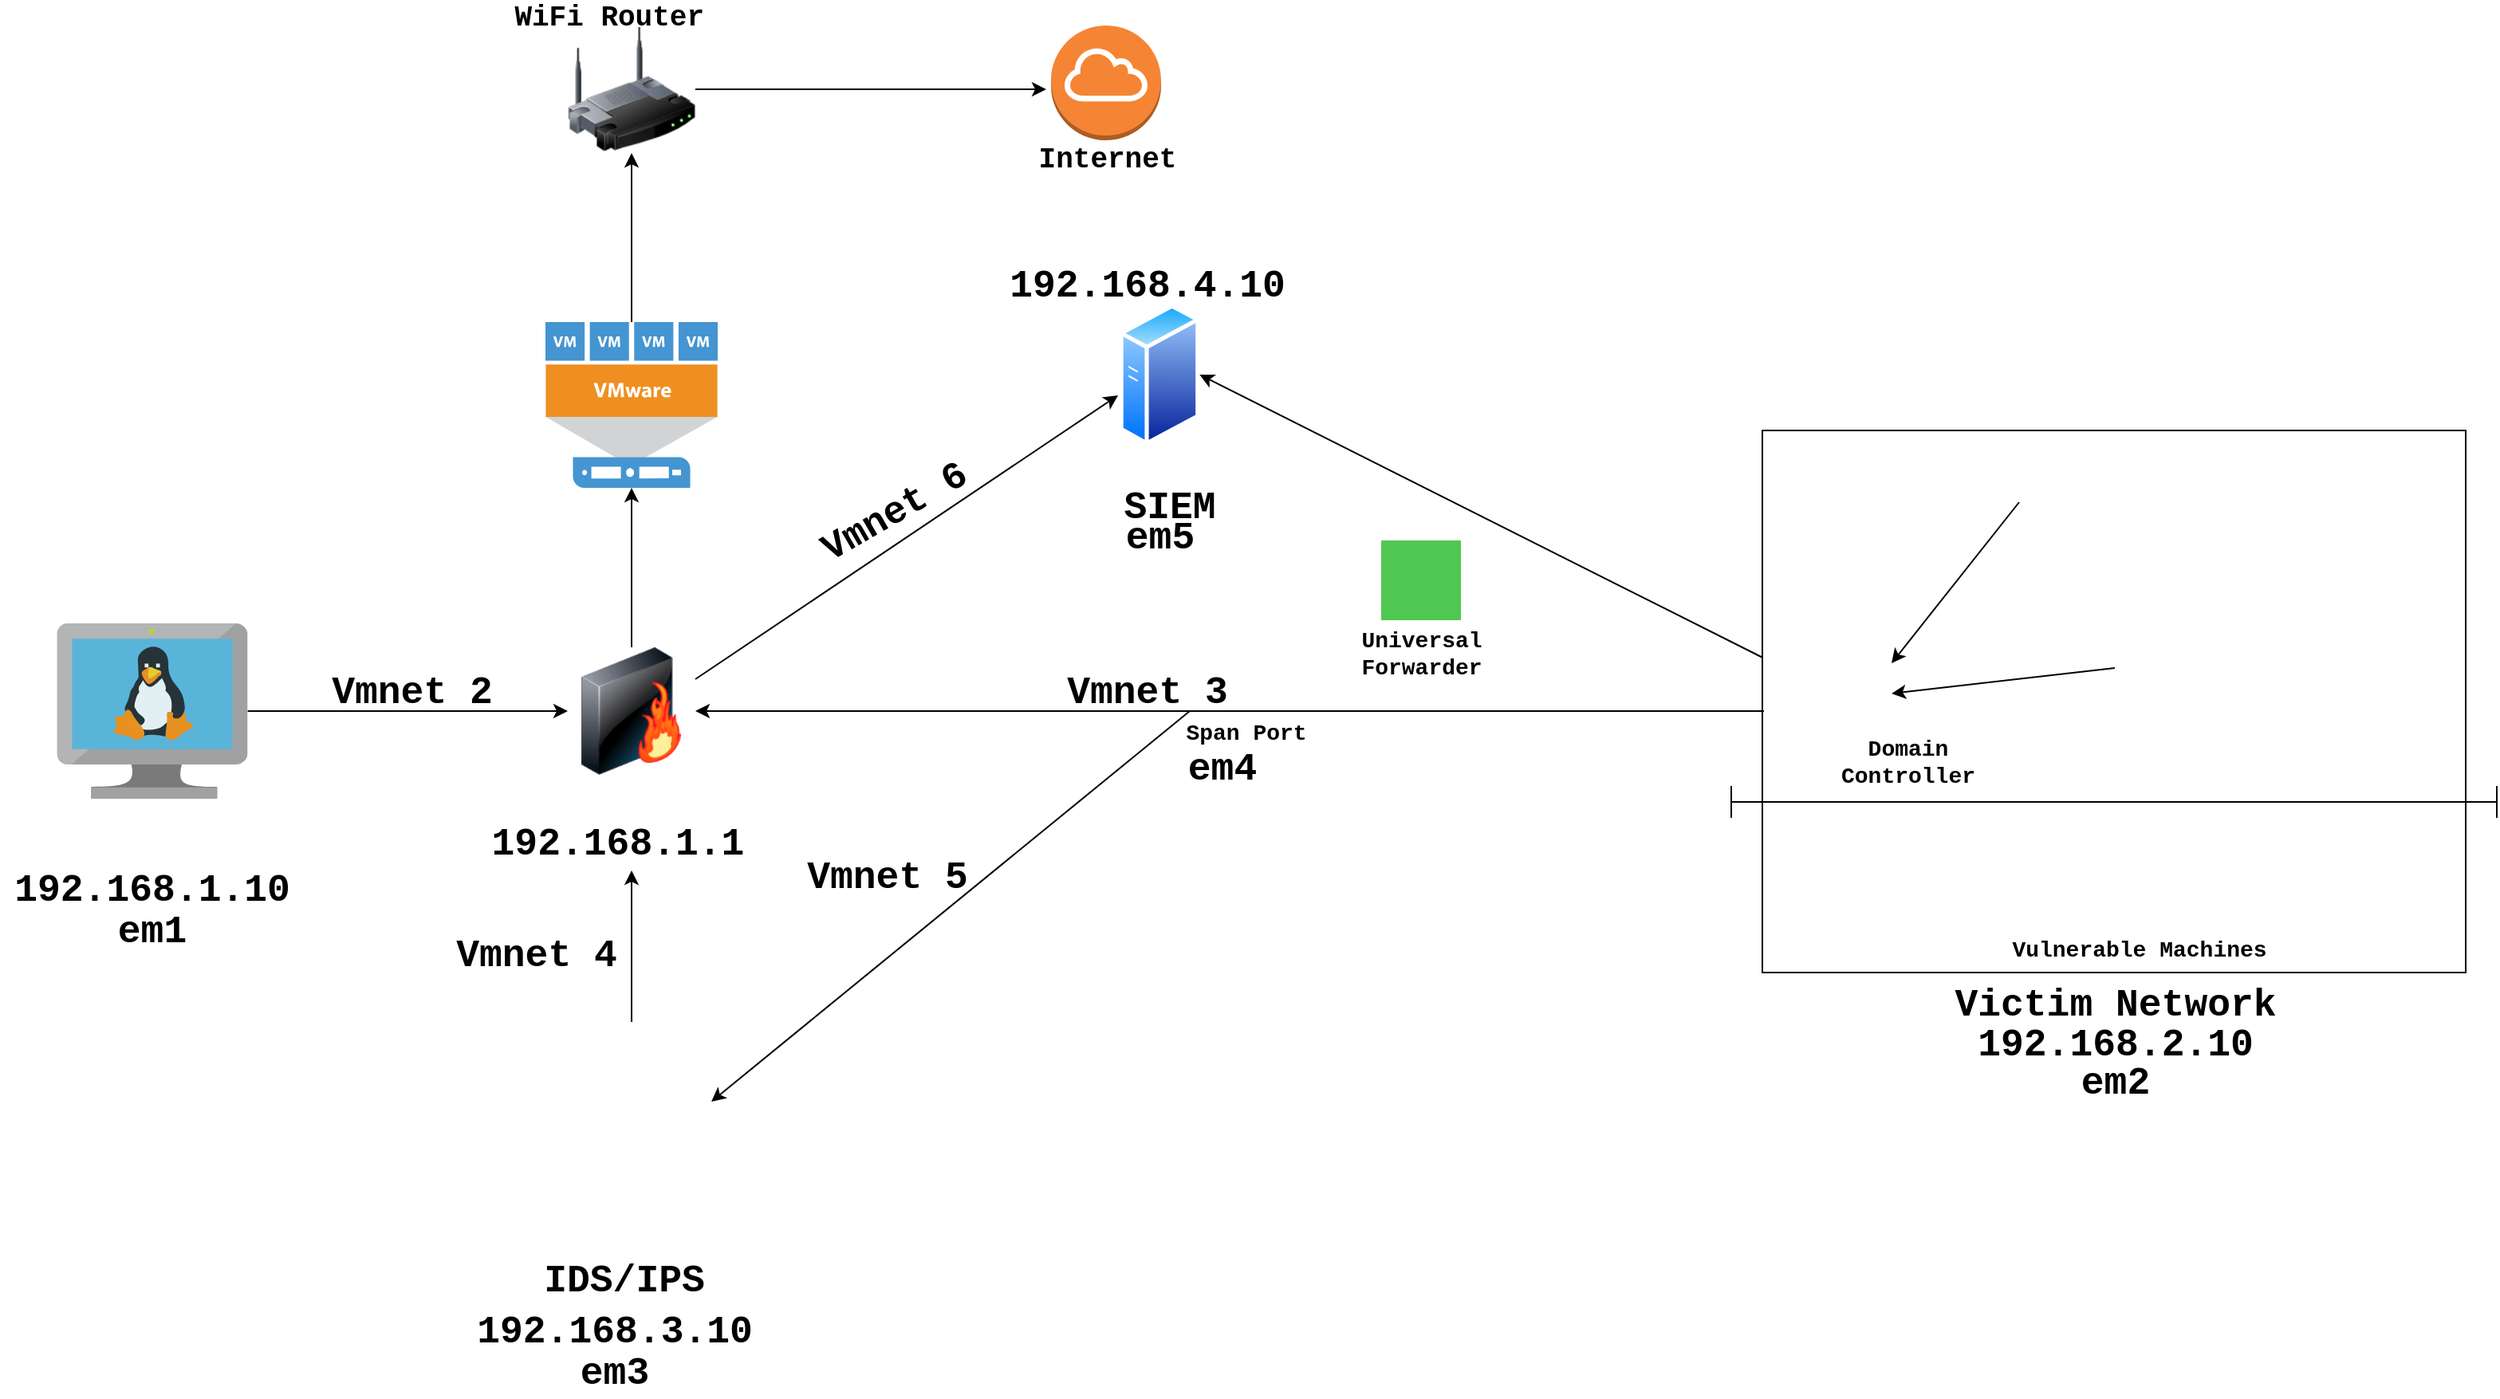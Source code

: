 <mxfile version="16.1.0" type="github">
  <diagram id="NJLnzYTnEX_LehXJbEt6" name="Page-1">
    <mxGraphModel dx="2591" dy="800" grid="1" gridSize="10" guides="1" tooltips="1" connect="1" arrows="1" fold="1" page="1" pageScale="1" pageWidth="1169" pageHeight="827" math="0" shadow="0">
      <root>
        <mxCell id="0" />
        <mxCell id="1" parent="0" />
        <mxCell id="JV0VXHmtkLzdFHM5nCtM-34" value="" style="rounded=0;whiteSpace=wrap;html=1;" parent="1" vertex="1">
          <mxGeometry x="1069" y="274" width="441" height="340" as="geometry" />
        </mxCell>
        <mxCell id="JV0VXHmtkLzdFHM5nCtM-25" style="edgeStyle=orthogonalEdgeStyle;rounded=0;orthogonalLoop=1;jettySize=auto;html=1;" parent="1" source="JV0VXHmtkLzdFHM5nCtM-1" target="JV0VXHmtkLzdFHM5nCtM-2" edge="1">
          <mxGeometry relative="1" as="geometry" />
        </mxCell>
        <mxCell id="JV0VXHmtkLzdFHM5nCtM-1" value="" style="sketch=0;aspect=fixed;html=1;points=[];align=center;image;fontSize=12;image=img/lib/mscae/VM_Linux.svg;" parent="1" vertex="1">
          <mxGeometry x="-0.3" y="395" width="119.57" height="110" as="geometry" />
        </mxCell>
        <mxCell id="JV0VXHmtkLzdFHM5nCtM-26" style="edgeStyle=orthogonalEdgeStyle;rounded=0;orthogonalLoop=1;jettySize=auto;html=1;" parent="1" source="JV0VXHmtkLzdFHM5nCtM-2" target="JV0VXHmtkLzdFHM5nCtM-5" edge="1">
          <mxGeometry relative="1" as="geometry" />
        </mxCell>
        <mxCell id="JV0VXHmtkLzdFHM5nCtM-2" value="" style="image;html=1;image=img/lib/clip_art/networking/Firewall-page1_128x128.png" parent="1" vertex="1">
          <mxGeometry x="320" y="410" width="80" height="80" as="geometry" />
        </mxCell>
        <mxCell id="JV0VXHmtkLzdFHM5nCtM-3" value="" style="outlineConnect=0;dashed=0;verticalLabelPosition=bottom;verticalAlign=top;align=center;html=1;shape=mxgraph.aws3.internet_gateway;fillColor=#F58534;gradientColor=none;" parent="1" vertex="1">
          <mxGeometry x="623" y="20" width="69" height="72" as="geometry" />
        </mxCell>
        <mxCell id="JV0VXHmtkLzdFHM5nCtM-29" style="edgeStyle=orthogonalEdgeStyle;rounded=0;orthogonalLoop=1;jettySize=auto;html=1;" parent="1" source="JV0VXHmtkLzdFHM5nCtM-4" edge="1">
          <mxGeometry relative="1" as="geometry">
            <mxPoint x="620" y="60" as="targetPoint" />
          </mxGeometry>
        </mxCell>
        <mxCell id="JV0VXHmtkLzdFHM5nCtM-4" value="" style="image;html=1;image=img/lib/clip_art/networking/Wireless_Router_128x128.png" parent="1" vertex="1">
          <mxGeometry x="320" y="20" width="80" height="80" as="geometry" />
        </mxCell>
        <mxCell id="JV0VXHmtkLzdFHM5nCtM-27" style="edgeStyle=orthogonalEdgeStyle;rounded=0;orthogonalLoop=1;jettySize=auto;html=1;entryX=0.5;entryY=1;entryDx=0;entryDy=0;" parent="1" source="JV0VXHmtkLzdFHM5nCtM-5" target="JV0VXHmtkLzdFHM5nCtM-4" edge="1">
          <mxGeometry relative="1" as="geometry" />
        </mxCell>
        <mxCell id="JV0VXHmtkLzdFHM5nCtM-5" value="" style="pointerEvents=1;shadow=0;dashed=0;html=1;strokeColor=none;fillColor=#4495D1;labelPosition=center;verticalLabelPosition=bottom;verticalAlign=top;align=center;outlineConnect=0;shape=mxgraph.veeam.vmware_host;" parent="1" vertex="1">
          <mxGeometry x="306" y="206" width="108" height="104" as="geometry" />
        </mxCell>
        <mxCell id="JV0VXHmtkLzdFHM5nCtM-8" value="" style="shape=image;verticalLabelPosition=bottom;labelBackgroundColor=#ffffff;verticalAlign=top;aspect=fixed;imageAspect=0;image=https://images.squarespace-cdn.com/content/v1/5ab952d7506fbeaa1f512f11/1536486867934-SDIZMFO02VW6CTEAVDGZ/security-onion.png;" parent="1" vertex="1">
          <mxGeometry x="298.1" y="738" width="123.81" height="60" as="geometry" />
        </mxCell>
        <mxCell id="JV0VXHmtkLzdFHM5nCtM-10" value="" style="shape=image;verticalLabelPosition=bottom;labelBackgroundColor=#ffffff;verticalAlign=top;aspect=fixed;imageAspect=0;image=https://upload.wikimedia.org/wikipedia/commons/b/b9/PfSense_logo.png;" parent="1" vertex="1">
          <mxGeometry x="298.1" y="490" width="101.96" height="30" as="geometry" />
        </mxCell>
        <mxCell id="JV0VXHmtkLzdFHM5nCtM-11" value="" style="shape=image;verticalLabelPosition=bottom;labelBackgroundColor=#ffffff;verticalAlign=top;aspect=fixed;imageAspect=0;image=https://upload.wikimedia.org/wikipedia/commons/thumb/1/1d/Splunk_logo.svg/2560px-Splunk_logo.svg.png;" parent="1" vertex="1">
          <mxGeometry x="650" y="284" width="101.96" height="30" as="geometry" />
        </mxCell>
        <mxCell id="JV0VXHmtkLzdFHM5nCtM-13" value="" style="shape=image;verticalLabelPosition=bottom;labelBackgroundColor=#ffffff;verticalAlign=top;aspect=fixed;imageAspect=0;image=https://upload.wikimedia.org/wikipedia/commons/thumb/4/4b/Kali_Linux_2.0_wordmark.svg/1280px-Kali_Linux_2.0_wordmark.svg.png;" parent="1" vertex="1">
          <mxGeometry x="25.5" y="508" width="67.97" height="40" as="geometry" />
        </mxCell>
        <mxCell id="JV0VXHmtkLzdFHM5nCtM-14" value="" style="aspect=fixed;perimeter=ellipsePerimeter;html=1;align=center;shadow=0;dashed=0;spacingTop=3;image;image=img/lib/active_directory/generic_server.svg;" parent="1" vertex="1">
          <mxGeometry x="665.78" y="194" width="50.4" height="90" as="geometry" />
        </mxCell>
        <mxCell id="JV0VXHmtkLzdFHM5nCtM-15" value="" style="shape=image;html=1;verticalAlign=top;verticalLabelPosition=bottom;labelBackgroundColor=#ffffff;imageAspect=0;aspect=fixed;image=https://cdn0.iconfinder.com/data/icons/font-awesome-solid-vol-2/512/greater-than-128.png;imageBackground=#50C750;" parent="1" vertex="1">
          <mxGeometry x="830" y="343" width="50" height="50" as="geometry" />
        </mxCell>
        <mxCell id="JV0VXHmtkLzdFHM5nCtM-18" value="" style="shape=image;html=1;verticalAlign=top;verticalLabelPosition=bottom;labelBackgroundColor=#ffffff;imageAspect=0;aspect=fixed;image=https://cdn2.iconfinder.com/data/icons/whcompare-isometric-web-hosting-servers/50/desktop-pc-128.png" parent="1" vertex="1">
          <mxGeometry x="1069" y="394" width="90" height="90" as="geometry" />
        </mxCell>
        <mxCell id="JV0VXHmtkLzdFHM5nCtM-30" style="edgeStyle=orthogonalEdgeStyle;rounded=0;orthogonalLoop=1;jettySize=auto;html=1;" parent="1" source="JV0VXHmtkLzdFHM5nCtM-19" edge="1">
          <mxGeometry relative="1" as="geometry">
            <mxPoint x="360" y="550" as="targetPoint" />
          </mxGeometry>
        </mxCell>
        <mxCell id="JV0VXHmtkLzdFHM5nCtM-19" value="" style="shape=image;html=1;verticalAlign=top;verticalLabelPosition=bottom;labelBackgroundColor=#ffffff;imageAspect=0;aspect=fixed;image=https://cdn2.iconfinder.com/data/icons/whcompare-isometric-web-hosting-servers/50/value-server-128.png" parent="1" vertex="1">
          <mxGeometry x="310" y="645" width="100" height="100" as="geometry" />
        </mxCell>
        <mxCell id="JV0VXHmtkLzdFHM5nCtM-20" value="" style="shape=image;html=1;verticalAlign=top;verticalLabelPosition=bottom;labelBackgroundColor=#ffffff;imageAspect=0;aspect=fixed;image=https://cdn4.iconfinder.com/data/icons/desktop-app-free/32/Desktop_Desktop_App_PC_Monitor_CPU-128.png" parent="1" vertex="1">
          <mxGeometry x="1230" y="280" width="78" height="78" as="geometry" />
        </mxCell>
        <mxCell id="JV0VXHmtkLzdFHM5nCtM-21" value="" style="shape=image;html=1;verticalAlign=top;verticalLabelPosition=bottom;labelBackgroundColor=#ffffff;imageAspect=0;aspect=fixed;image=https://cdn4.iconfinder.com/data/icons/desktop-app-free/32/Desktop_Desktop_App_PC_Monitor_CPU-128.png" parent="1" vertex="1">
          <mxGeometry x="1290" y="384" width="78" height="78" as="geometry" />
        </mxCell>
        <mxCell id="JV0VXHmtkLzdFHM5nCtM-22" value="" style="shape=image;verticalLabelPosition=bottom;labelBackgroundColor=#ffffff;verticalAlign=top;aspect=fixed;imageAspect=0;image=https://seeklogo.com/images/U/ubuntu-logo-EED17E0B9E-seeklogo.com.png;" parent="1" vertex="1">
          <mxGeometry x="1140" y="523.4" width="73.68" height="58.7" as="geometry" />
        </mxCell>
        <mxCell id="JV0VXHmtkLzdFHM5nCtM-23" value="" style="shape=image;verticalLabelPosition=bottom;labelBackgroundColor=#ffffff;verticalAlign=top;aspect=fixed;imageAspect=0;image=https://www.techrepublic.com/a/hub/i/r/2021/02/02/9bfc8892-4b9c-4909-9162-2bf73a6c07c3/resize/1200x900/c70d5b9d83072f3df88a97fa11ea9597/almalinuxhero.jpg;" parent="1" vertex="1">
          <mxGeometry x="1260" y="520" width="90.06" height="70.49" as="geometry" />
        </mxCell>
        <mxCell id="JV0VXHmtkLzdFHM5nCtM-24" value="" style="shape=image;verticalLabelPosition=bottom;labelBackgroundColor=#ffffff;verticalAlign=top;aspect=fixed;imageAspect=0;image=https://www.spectrumequity.com/yir-2019-ui/images/logo-vulnhub.png;" parent="1" vertex="1">
          <mxGeometry x="1380" y="531.24" width="88.89" height="48" as="geometry" />
        </mxCell>
        <mxCell id="JV0VXHmtkLzdFHM5nCtM-32" value="" style="endArrow=classic;html=1;rounded=0;exitX=1;exitY=0.25;exitDx=0;exitDy=0;entryX=-0.015;entryY=0.644;entryDx=0;entryDy=0;entryPerimeter=0;" parent="1" source="JV0VXHmtkLzdFHM5nCtM-2" target="JV0VXHmtkLzdFHM5nCtM-14" edge="1">
          <mxGeometry width="50" height="50" relative="1" as="geometry">
            <mxPoint x="530" y="370" as="sourcePoint" />
            <mxPoint x="580" y="320" as="targetPoint" />
          </mxGeometry>
        </mxCell>
        <mxCell id="JV0VXHmtkLzdFHM5nCtM-33" value="" style="endArrow=classic;html=1;rounded=0;entryX=1;entryY=0.5;entryDx=0;entryDy=0;" parent="1" source="JV0VXHmtkLzdFHM5nCtM-18" target="JV0VXHmtkLzdFHM5nCtM-14" edge="1">
          <mxGeometry width="50" height="50" relative="1" as="geometry">
            <mxPoint x="860" y="370" as="sourcePoint" />
            <mxPoint x="720" y="320" as="targetPoint" />
          </mxGeometry>
        </mxCell>
        <mxCell id="JV0VXHmtkLzdFHM5nCtM-36" value="" style="endArrow=classic;html=1;rounded=0;entryX=1;entryY=0.5;entryDx=0;entryDy=0;" parent="1" target="JV0VXHmtkLzdFHM5nCtM-2" edge="1">
          <mxGeometry width="50" height="50" relative="1" as="geometry">
            <mxPoint x="1070" y="450" as="sourcePoint" />
            <mxPoint x="640" y="330" as="targetPoint" />
          </mxGeometry>
        </mxCell>
        <mxCell id="JV0VXHmtkLzdFHM5nCtM-37" value="" style="endArrow=classic;html=1;rounded=0;entryX=1;entryY=0.5;entryDx=0;entryDy=0;" parent="1" target="JV0VXHmtkLzdFHM5nCtM-19" edge="1">
          <mxGeometry width="50" height="50" relative="1" as="geometry">
            <mxPoint x="710" y="450" as="sourcePoint" />
            <mxPoint x="640" y="570" as="targetPoint" />
          </mxGeometry>
        </mxCell>
        <mxCell id="JV0VXHmtkLzdFHM5nCtM-39" value="" style="shape=crossbar;whiteSpace=wrap;html=1;rounded=1;" parent="1" vertex="1">
          <mxGeometry x="1049.5" y="497" width="480" height="20" as="geometry" />
        </mxCell>
        <mxCell id="JV0VXHmtkLzdFHM5nCtM-40" value="" style="endArrow=classic;html=1;rounded=0;exitX=0;exitY=0.5;exitDx=0;exitDy=0;" parent="1" source="JV0VXHmtkLzdFHM5nCtM-20" edge="1">
          <mxGeometry width="50" height="50" relative="1" as="geometry">
            <mxPoint x="1100" y="420" as="sourcePoint" />
            <mxPoint x="1150" y="420" as="targetPoint" />
          </mxGeometry>
        </mxCell>
        <mxCell id="JV0VXHmtkLzdFHM5nCtM-41" value="" style="endArrow=classic;html=1;rounded=0;exitX=0;exitY=0.5;exitDx=0;exitDy=0;" parent="1" source="JV0VXHmtkLzdFHM5nCtM-21" edge="1">
          <mxGeometry width="50" height="50" relative="1" as="geometry">
            <mxPoint x="1100" y="420" as="sourcePoint" />
            <mxPoint x="1150" y="439" as="targetPoint" />
          </mxGeometry>
        </mxCell>
        <mxCell id="JV0VXHmtkLzdFHM5nCtM-42" value="&lt;font face=&quot;Courier New&quot; style=&quot;font-size: 18px&quot;&gt;&lt;b&gt;Internet&lt;/b&gt;&lt;/font&gt;" style="text;html=1;resizable=0;autosize=1;align=center;verticalAlign=middle;points=[];fillColor=none;strokeColor=none;rounded=0;fontStyle=0" parent="1" vertex="1">
          <mxGeometry x="607.5" y="94" width="100" height="20" as="geometry" />
        </mxCell>
        <mxCell id="JV0VXHmtkLzdFHM5nCtM-43" value="&lt;font face=&quot;Courier New&quot; style=&quot;font-size: 18px&quot;&gt;&lt;b&gt;WiFi Router&amp;nbsp;&lt;/b&gt;&lt;/font&gt;" style="text;html=1;resizable=0;autosize=1;align=center;verticalAlign=middle;points=[];fillColor=none;strokeColor=none;rounded=0;" parent="1" vertex="1">
          <mxGeometry x="276" y="5" width="150" height="20" as="geometry" />
        </mxCell>
        <mxCell id="JV0VXHmtkLzdFHM5nCtM-44" value="&lt;font face=&quot;Courier New&quot;&gt;&lt;font style=&quot;font-size: 14px&quot;&gt;&lt;b&gt;Universal&lt;br&gt;Forwarder&lt;/b&gt;&lt;/font&gt;&lt;br&gt;&lt;/font&gt;" style="text;html=1;resizable=0;autosize=1;align=center;verticalAlign=middle;points=[];fillColor=none;strokeColor=none;rounded=0;" parent="1" vertex="1">
          <mxGeometry x="810" y="394" width="90" height="40" as="geometry" />
        </mxCell>
        <mxCell id="619gpYkLVVEBwFzS93mg-1" value="&lt;font face=&quot;Courier New&quot;&gt;&lt;b&gt;&lt;font style=&quot;font-size: 14px&quot;&gt;Domain&lt;br&gt;Controller&lt;/font&gt;&lt;br&gt;&lt;/b&gt;&lt;/font&gt;" style="text;html=1;resizable=0;autosize=1;align=center;verticalAlign=middle;points=[];fillColor=none;strokeColor=none;rounded=0;" parent="1" vertex="1">
          <mxGeometry x="1110" y="462" width="100" height="40" as="geometry" />
        </mxCell>
        <mxCell id="619gpYkLVVEBwFzS93mg-2" value="&lt;font face=&quot;Courier New&quot; style=&quot;font-size: 24px&quot;&gt;&lt;b&gt;SIEM&lt;/b&gt;&lt;/font&gt;" style="text;html=1;resizable=0;autosize=1;align=center;verticalAlign=middle;points=[];fillColor=none;strokeColor=none;rounded=0;fontStyle=0" parent="1" vertex="1">
          <mxGeometry x="661.98" y="313" width="70" height="20" as="geometry" />
        </mxCell>
        <mxCell id="619gpYkLVVEBwFzS93mg-3" value="&lt;font face=&quot;Courier New&quot; style=&quot;font-size: 24px&quot;&gt;&lt;b&gt;IDS/IPS&lt;/b&gt;&lt;/font&gt;" style="text;html=1;resizable=0;autosize=1;align=center;verticalAlign=middle;points=[];fillColor=none;strokeColor=none;rounded=0;fontStyle=0" parent="1" vertex="1">
          <mxGeometry x="295" y="798" width="120" height="20" as="geometry" />
        </mxCell>
        <mxCell id="619gpYkLVVEBwFzS93mg-4" value="&lt;font face=&quot;Courier New&quot; style=&quot;font-size: 24px&quot;&gt;&lt;b&gt;192.168.1.10&lt;/b&gt;&lt;/font&gt;" style="text;html=1;resizable=0;autosize=1;align=center;verticalAlign=middle;points=[];fillColor=none;strokeColor=none;rounded=0;fontStyle=0" parent="1" vertex="1">
          <mxGeometry x="-35.52" y="553.24" width="190" height="20" as="geometry" />
        </mxCell>
        <mxCell id="619gpYkLVVEBwFzS93mg-5" value="&lt;font face=&quot;Courier New&quot; style=&quot;font-size: 24px&quot;&gt;&lt;b&gt;em1&lt;/b&gt;&lt;/font&gt;" style="text;html=1;resizable=0;autosize=1;align=center;verticalAlign=middle;points=[];fillColor=none;strokeColor=none;rounded=0;fontStyle=0" parent="1" vertex="1">
          <mxGeometry x="29.48" y="579.24" width="60" height="20" as="geometry" />
        </mxCell>
        <mxCell id="619gpYkLVVEBwFzS93mg-6" value="&lt;font face=&quot;Courier New&quot; style=&quot;font-size: 24px&quot;&gt;&lt;b&gt;192.168.3.10&lt;/b&gt;&lt;/font&gt;" style="text;html=1;resizable=0;autosize=1;align=center;verticalAlign=middle;points=[];fillColor=none;strokeColor=none;rounded=0;fontStyle=0" parent="1" vertex="1">
          <mxGeometry x="254.08" y="830" width="190" height="20" as="geometry" />
        </mxCell>
        <mxCell id="619gpYkLVVEBwFzS93mg-7" value="&lt;font face=&quot;Courier New&quot; style=&quot;font-size: 24px&quot;&gt;&lt;b&gt;em3&lt;/b&gt;&lt;/font&gt;" style="text;html=1;resizable=0;autosize=1;align=center;verticalAlign=middle;points=[];fillColor=none;strokeColor=none;rounded=0;fontStyle=0" parent="1" vertex="1">
          <mxGeometry x="319.08" y="856" width="60" height="20" as="geometry" />
        </mxCell>
        <mxCell id="619gpYkLVVEBwFzS93mg-8" value="&lt;font face=&quot;Courier New&quot; style=&quot;font-size: 24px&quot;&gt;&lt;b&gt;192.168.1.1&lt;/b&gt;&lt;/font&gt;" style="text;html=1;resizable=0;autosize=1;align=center;verticalAlign=middle;points=[];fillColor=none;strokeColor=none;rounded=0;fontStyle=0" parent="1" vertex="1">
          <mxGeometry x="266.0" y="524" width="170" height="20" as="geometry" />
        </mxCell>
        <mxCell id="sqYq_Rw1OMMjbMmZ6eeA-1" value="&lt;font face=&quot;Courier New&quot; style=&quot;font-size: 24px&quot;&gt;&lt;b&gt;Vmnet 2&lt;/b&gt;&lt;/font&gt;" style="text;html=1;resizable=0;autosize=1;align=center;verticalAlign=middle;points=[];fillColor=none;strokeColor=none;rounded=0;fontStyle=0" parent="1" vertex="1">
          <mxGeometry x="162" y="429" width="120" height="20" as="geometry" />
        </mxCell>
        <mxCell id="sqYq_Rw1OMMjbMmZ6eeA-2" value="&lt;font face=&quot;Courier New&quot; style=&quot;font-size: 24px&quot;&gt;&lt;b&gt;Vmnet 6&lt;/b&gt;&lt;/font&gt;" style="text;html=1;resizable=0;autosize=1;align=center;verticalAlign=middle;points=[];fillColor=none;strokeColor=none;rounded=0;fontStyle=0;rotation=-30;" parent="1" vertex="1">
          <mxGeometry x="465" y="316" width="120" height="20" as="geometry" />
        </mxCell>
        <mxCell id="sqYq_Rw1OMMjbMmZ6eeA-3" value="&lt;font face=&quot;Courier New&quot; style=&quot;font-size: 24px&quot;&gt;&lt;b&gt;Vmnet 3&lt;/b&gt;&lt;/font&gt;" style="text;html=1;resizable=0;autosize=1;align=center;verticalAlign=middle;points=[];fillColor=none;strokeColor=none;rounded=0;fontStyle=0" parent="1" vertex="1">
          <mxGeometry x="623" y="429" width="120" height="20" as="geometry" />
        </mxCell>
        <mxCell id="sqYq_Rw1OMMjbMmZ6eeA-4" value="&lt;font face=&quot;Courier New&quot; style=&quot;font-size: 24px&quot;&gt;&lt;b&gt;Vmnet 5&lt;/b&gt;&lt;/font&gt;" style="text;html=1;resizable=0;autosize=1;align=center;verticalAlign=middle;points=[];fillColor=none;strokeColor=none;rounded=0;fontStyle=0" parent="1" vertex="1">
          <mxGeometry x="460" y="545.24" width="120" height="20" as="geometry" />
        </mxCell>
        <mxCell id="sqYq_Rw1OMMjbMmZ6eeA-5" value="&lt;font face=&quot;Courier New&quot; style=&quot;font-size: 24px&quot;&gt;&lt;b&gt;Vmnet 4&lt;/b&gt;&lt;/font&gt;" style="text;html=1;resizable=0;autosize=1;align=center;verticalAlign=middle;points=[];fillColor=none;strokeColor=none;rounded=0;fontStyle=0" parent="1" vertex="1">
          <mxGeometry x="240" y="594" width="120" height="20" as="geometry" />
        </mxCell>
        <mxCell id="sqYq_Rw1OMMjbMmZ6eeA-6" value="&lt;font face=&quot;Courier New&quot; style=&quot;font-size: 24px&quot;&gt;&lt;b&gt;em5&lt;/b&gt;&lt;/font&gt;" style="text;html=1;resizable=0;autosize=1;align=center;verticalAlign=middle;points=[];fillColor=none;strokeColor=none;rounded=0;fontStyle=0" parent="1" vertex="1">
          <mxGeometry x="660.98" y="332" width="60" height="20" as="geometry" />
        </mxCell>
        <mxCell id="sqYq_Rw1OMMjbMmZ6eeA-7" value="&lt;font face=&quot;Courier New&quot; style=&quot;font-size: 24px&quot;&gt;&lt;b&gt;em4&lt;/b&gt;&lt;/font&gt;" style="text;html=1;resizable=0;autosize=1;align=center;verticalAlign=middle;points=[];fillColor=none;strokeColor=none;rounded=0;fontStyle=0" parent="1" vertex="1">
          <mxGeometry x="700" y="477" width="60" height="20" as="geometry" />
        </mxCell>
        <mxCell id="sqYq_Rw1OMMjbMmZ6eeA-8" value="&lt;font face=&quot;Courier New&quot;&gt;&lt;font style=&quot;font-size: 14px&quot;&gt;&lt;b&gt;Span Port&lt;/b&gt;&lt;/font&gt;&lt;br&gt;&lt;/font&gt;" style="text;html=1;resizable=0;autosize=1;align=center;verticalAlign=middle;points=[];fillColor=none;strokeColor=none;rounded=0;" parent="1" vertex="1">
          <mxGeometry x="700" y="454" width="90" height="20" as="geometry" />
        </mxCell>
        <mxCell id="sqYq_Rw1OMMjbMmZ6eeA-9" value="&lt;font face=&quot;Courier New&quot; style=&quot;font-size: 24px&quot;&gt;&lt;b&gt;192.168.4.10&lt;/b&gt;&lt;/font&gt;" style="text;html=1;resizable=0;autosize=1;align=center;verticalAlign=middle;points=[];fillColor=none;strokeColor=none;rounded=0;fontStyle=0" parent="1" vertex="1">
          <mxGeometry x="588" y="174" width="190" height="20" as="geometry" />
        </mxCell>
        <mxCell id="sqYq_Rw1OMMjbMmZ6eeA-10" value="&lt;font face=&quot;Courier New&quot; style=&quot;font-size: 24px&quot;&gt;&lt;b&gt;Victim Network&lt;/b&gt;&lt;/font&gt;" style="text;html=1;resizable=0;autosize=1;align=center;verticalAlign=middle;points=[];fillColor=none;strokeColor=none;rounded=0;fontStyle=0" parent="1" vertex="1">
          <mxGeometry x="1179.5" y="625" width="220" height="20" as="geometry" />
        </mxCell>
        <mxCell id="sqYq_Rw1OMMjbMmZ6eeA-11" value="&lt;font face=&quot;Courier New&quot; style=&quot;font-size: 24px&quot;&gt;&lt;b&gt;192.168.2.10&lt;/b&gt;&lt;/font&gt;" style="text;html=1;resizable=0;autosize=1;align=center;verticalAlign=middle;points=[];fillColor=none;strokeColor=none;rounded=0;fontStyle=0" parent="1" vertex="1">
          <mxGeometry x="1194.5" y="650" width="190" height="20" as="geometry" />
        </mxCell>
        <mxCell id="sqYq_Rw1OMMjbMmZ6eeA-12" value="&lt;font face=&quot;Courier New&quot; style=&quot;font-size: 24px&quot;&gt;&lt;b&gt;em2&lt;/b&gt;&lt;/font&gt;" style="text;html=1;resizable=0;autosize=1;align=center;verticalAlign=middle;points=[];fillColor=none;strokeColor=none;rounded=0;fontStyle=0" parent="1" vertex="1">
          <mxGeometry x="1259.5" y="674" width="60" height="20" as="geometry" />
        </mxCell>
        <mxCell id="sqYq_Rw1OMMjbMmZ6eeA-15" value="&lt;font face=&quot;Courier New&quot;&gt;&lt;b&gt;&lt;span style=&quot;font-size: 14px&quot;&gt;Vulnerable Machines&lt;/span&gt;&lt;br&gt;&lt;/b&gt;&lt;/font&gt;" style="text;html=1;resizable=0;autosize=1;align=center;verticalAlign=middle;points=[];fillColor=none;strokeColor=none;rounded=0;" parent="1" vertex="1">
          <mxGeometry x="1215.03" y="590.49" width="180" height="20" as="geometry" />
        </mxCell>
      </root>
    </mxGraphModel>
  </diagram>
</mxfile>
